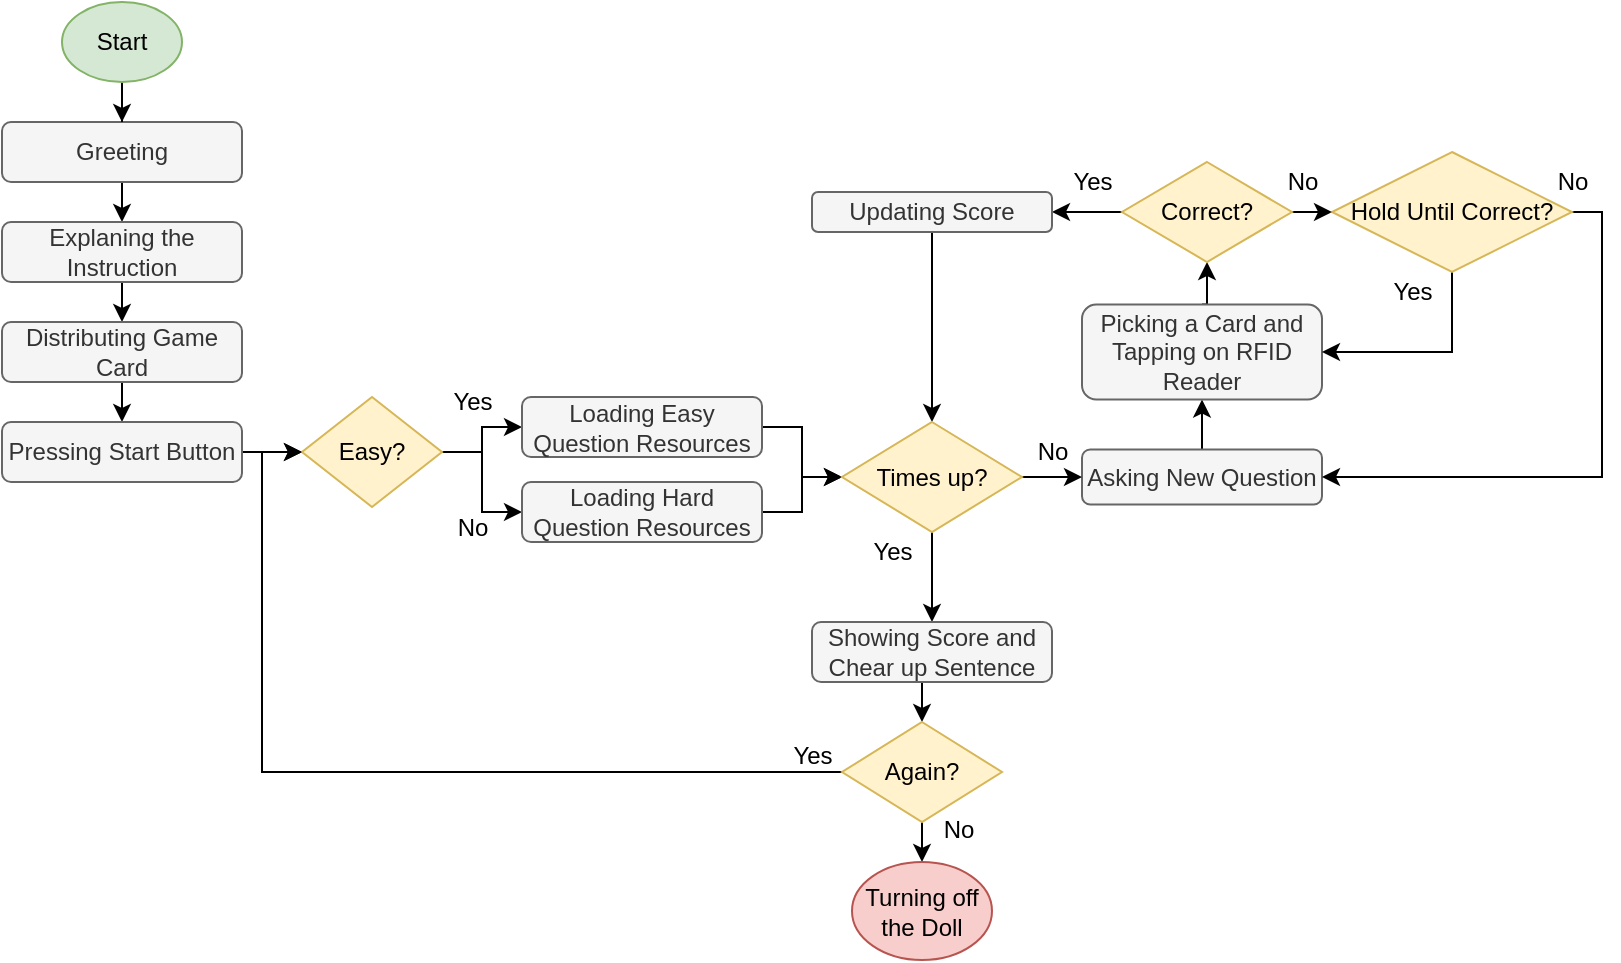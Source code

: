 <mxfile version="14.2.4" type="device"><diagram id="C5RBs43oDa-KdzZeNtuy" name="Page-1"><mxGraphModel dx="865" dy="490" grid="0" gridSize="10" guides="1" tooltips="1" connect="1" arrows="1" fold="1" page="1" pageScale="1" pageWidth="827" pageHeight="1169" math="0" shadow="0"><root><mxCell id="WIyWlLk6GJQsqaUBKTNV-0"/><mxCell id="WIyWlLk6GJQsqaUBKTNV-1" parent="WIyWlLk6GJQsqaUBKTNV-0"/><mxCell id="tJlLw0iKL0DZYA-keDfa-3" style="edgeStyle=orthogonalEdgeStyle;rounded=0;orthogonalLoop=1;jettySize=auto;html=1;exitX=0.5;exitY=1;exitDx=0;exitDy=0;entryX=0.5;entryY=0;entryDx=0;entryDy=0;fillColor=#f5f5f5;" parent="WIyWlLk6GJQsqaUBKTNV-1" source="tJlLw0iKL0DZYA-keDfa-1" target="tJlLw0iKL0DZYA-keDfa-2" edge="1"><mxGeometry relative="1" as="geometry"/></mxCell><mxCell id="tJlLw0iKL0DZYA-keDfa-1" value="Greeting" style="rounded=1;whiteSpace=wrap;html=1;fillColor=#f5f5f5;strokeColor=#666666;fontColor=#333333;" parent="WIyWlLk6GJQsqaUBKTNV-1" vertex="1"><mxGeometry x="20" y="70" width="120" height="30" as="geometry"/></mxCell><mxCell id="tJlLw0iKL0DZYA-keDfa-5" style="edgeStyle=orthogonalEdgeStyle;rounded=0;orthogonalLoop=1;jettySize=auto;html=1;exitX=0.5;exitY=1;exitDx=0;exitDy=0;entryX=0.5;entryY=0;entryDx=0;entryDy=0;fillColor=#f5f5f5;" parent="WIyWlLk6GJQsqaUBKTNV-1" source="tJlLw0iKL0DZYA-keDfa-2" target="tJlLw0iKL0DZYA-keDfa-4" edge="1"><mxGeometry relative="1" as="geometry"/></mxCell><mxCell id="tJlLw0iKL0DZYA-keDfa-2" value="Explaning the Instruction" style="rounded=1;whiteSpace=wrap;html=1;fillColor=#f5f5f5;strokeColor=#666666;fontColor=#333333;" parent="WIyWlLk6GJQsqaUBKTNV-1" vertex="1"><mxGeometry x="20" y="120" width="120" height="30" as="geometry"/></mxCell><mxCell id="tJlLw0iKL0DZYA-keDfa-7" style="edgeStyle=orthogonalEdgeStyle;rounded=0;orthogonalLoop=1;jettySize=auto;html=1;exitX=0.5;exitY=1;exitDx=0;exitDy=0;entryX=0.5;entryY=0;entryDx=0;entryDy=0;fillColor=#f5f5f5;" parent="WIyWlLk6GJQsqaUBKTNV-1" source="tJlLw0iKL0DZYA-keDfa-4" target="tJlLw0iKL0DZYA-keDfa-6" edge="1"><mxGeometry relative="1" as="geometry"/></mxCell><mxCell id="tJlLw0iKL0DZYA-keDfa-4" value="Distributing Game Card" style="rounded=1;whiteSpace=wrap;html=1;fillColor=#f5f5f5;strokeColor=#666666;fontColor=#333333;" parent="WIyWlLk6GJQsqaUBKTNV-1" vertex="1"><mxGeometry x="20" y="170" width="120" height="30" as="geometry"/></mxCell><mxCell id="tJlLw0iKL0DZYA-keDfa-11" style="edgeStyle=orthogonalEdgeStyle;rounded=0;orthogonalLoop=1;jettySize=auto;html=1;exitX=1;exitY=0.5;exitDx=0;exitDy=0;entryX=0;entryY=0.5;entryDx=0;entryDy=0;" parent="WIyWlLk6GJQsqaUBKTNV-1" source="tJlLw0iKL0DZYA-keDfa-6" target="tJlLw0iKL0DZYA-keDfa-10" edge="1"><mxGeometry relative="1" as="geometry"/></mxCell><mxCell id="tJlLw0iKL0DZYA-keDfa-6" value="Pressing Start Button" style="rounded=1;whiteSpace=wrap;html=1;fillColor=#f5f5f5;strokeColor=#666666;fontColor=#333333;" parent="WIyWlLk6GJQsqaUBKTNV-1" vertex="1"><mxGeometry x="20" y="220" width="120" height="30" as="geometry"/></mxCell><mxCell id="tJlLw0iKL0DZYA-keDfa-14" style="edgeStyle=orthogonalEdgeStyle;rounded=0;orthogonalLoop=1;jettySize=auto;html=1;exitX=1;exitY=0.5;exitDx=0;exitDy=0;entryX=0;entryY=0.5;entryDx=0;entryDy=0;" parent="WIyWlLk6GJQsqaUBKTNV-1" source="tJlLw0iKL0DZYA-keDfa-10" target="tJlLw0iKL0DZYA-keDfa-12" edge="1"><mxGeometry relative="1" as="geometry"/></mxCell><mxCell id="tJlLw0iKL0DZYA-keDfa-15" style="edgeStyle=orthogonalEdgeStyle;rounded=0;orthogonalLoop=1;jettySize=auto;html=1;exitX=1;exitY=0.5;exitDx=0;exitDy=0;entryX=0;entryY=0.5;entryDx=0;entryDy=0;" parent="WIyWlLk6GJQsqaUBKTNV-1" source="tJlLw0iKL0DZYA-keDfa-10" target="tJlLw0iKL0DZYA-keDfa-13" edge="1"><mxGeometry relative="1" as="geometry"/></mxCell><mxCell id="tJlLw0iKL0DZYA-keDfa-10" value="&lt;span&gt;Easy?&lt;/span&gt;" style="rhombus;whiteSpace=wrap;html=1;fillColor=#fff2cc;strokeColor=#d6b656;" parent="WIyWlLk6GJQsqaUBKTNV-1" vertex="1"><mxGeometry x="170" y="207.5" width="70" height="55" as="geometry"/></mxCell><mxCell id="tJlLw0iKL0DZYA-keDfa-43" style="edgeStyle=orthogonalEdgeStyle;rounded=0;orthogonalLoop=1;jettySize=auto;html=1;exitX=1;exitY=0.5;exitDx=0;exitDy=0;entryX=0;entryY=0.5;entryDx=0;entryDy=0;" parent="WIyWlLk6GJQsqaUBKTNV-1" source="tJlLw0iKL0DZYA-keDfa-12" target="tJlLw0iKL0DZYA-keDfa-42" edge="1"><mxGeometry relative="1" as="geometry"/></mxCell><mxCell id="tJlLw0iKL0DZYA-keDfa-12" value="Loading Easy Question Resources" style="rounded=1;whiteSpace=wrap;html=1;fillColor=#f5f5f5;strokeColor=#666666;fontColor=#333333;" parent="WIyWlLk6GJQsqaUBKTNV-1" vertex="1"><mxGeometry x="280" y="207.5" width="120" height="30" as="geometry"/></mxCell><mxCell id="tJlLw0iKL0DZYA-keDfa-44" style="edgeStyle=orthogonalEdgeStyle;rounded=0;orthogonalLoop=1;jettySize=auto;html=1;exitX=1;exitY=0.5;exitDx=0;exitDy=0;entryX=0;entryY=0.5;entryDx=0;entryDy=0;" parent="WIyWlLk6GJQsqaUBKTNV-1" source="tJlLw0iKL0DZYA-keDfa-13" target="tJlLw0iKL0DZYA-keDfa-42" edge="1"><mxGeometry relative="1" as="geometry"><mxPoint x="110" y="840" as="targetPoint"/></mxGeometry></mxCell><mxCell id="tJlLw0iKL0DZYA-keDfa-13" value="Loading Hard Question Resources" style="rounded=1;whiteSpace=wrap;html=1;fillColor=#f5f5f5;strokeColor=#666666;fontColor=#333333;" parent="WIyWlLk6GJQsqaUBKTNV-1" vertex="1"><mxGeometry x="280" y="250" width="120" height="30" as="geometry"/></mxCell><mxCell id="tJlLw0iKL0DZYA-keDfa-20" style="edgeStyle=orthogonalEdgeStyle;rounded=0;orthogonalLoop=1;jettySize=auto;html=1;" parent="WIyWlLk6GJQsqaUBKTNV-1" source="tJlLw0iKL0DZYA-keDfa-16" target="tJlLw0iKL0DZYA-keDfa-19" edge="1"><mxGeometry relative="1" as="geometry"/></mxCell><mxCell id="tJlLw0iKL0DZYA-keDfa-16" value="Asking New Question" style="rounded=1;whiteSpace=wrap;html=1;fillColor=#f5f5f5;strokeColor=#666666;fontColor=#333333;" parent="WIyWlLk6GJQsqaUBKTNV-1" vertex="1"><mxGeometry x="560" y="233.75" width="120" height="27.5" as="geometry"/></mxCell><mxCell id="tJlLw0iKL0DZYA-keDfa-66" style="edgeStyle=orthogonalEdgeStyle;rounded=0;orthogonalLoop=1;jettySize=auto;html=1;exitX=0.5;exitY=0;exitDx=0;exitDy=0;entryX=0.5;entryY=1;entryDx=0;entryDy=0;" parent="WIyWlLk6GJQsqaUBKTNV-1" source="tJlLw0iKL0DZYA-keDfa-19" target="tJlLw0iKL0DZYA-keDfa-23" edge="1"><mxGeometry relative="1" as="geometry"/></mxCell><mxCell id="tJlLw0iKL0DZYA-keDfa-19" value="Picking a Card and Tapping on RFID Reader" style="rounded=1;whiteSpace=wrap;html=1;fillColor=#f5f5f5;strokeColor=#666666;fontColor=#333333;" parent="WIyWlLk6GJQsqaUBKTNV-1" vertex="1"><mxGeometry x="560" y="161.25" width="120" height="47.5" as="geometry"/></mxCell><mxCell id="tJlLw0iKL0DZYA-keDfa-73" style="edgeStyle=orthogonalEdgeStyle;rounded=0;orthogonalLoop=1;jettySize=auto;html=1;exitX=0;exitY=0.5;exitDx=0;exitDy=0;entryX=1;entryY=0.5;entryDx=0;entryDy=0;" parent="WIyWlLk6GJQsqaUBKTNV-1" source="tJlLw0iKL0DZYA-keDfa-23" target="tJlLw0iKL0DZYA-keDfa-25" edge="1"><mxGeometry relative="1" as="geometry"/></mxCell><mxCell id="tJlLw0iKL0DZYA-keDfa-76" style="edgeStyle=orthogonalEdgeStyle;rounded=0;orthogonalLoop=1;jettySize=auto;html=1;exitX=1;exitY=0.5;exitDx=0;exitDy=0;" parent="WIyWlLk6GJQsqaUBKTNV-1" source="tJlLw0iKL0DZYA-keDfa-23" target="tJlLw0iKL0DZYA-keDfa-34" edge="1"><mxGeometry relative="1" as="geometry"/></mxCell><mxCell id="tJlLw0iKL0DZYA-keDfa-23" value="Correct?" style="rhombus;whiteSpace=wrap;html=1;fillColor=#fff2cc;strokeColor=#d6b656;" parent="WIyWlLk6GJQsqaUBKTNV-1" vertex="1"><mxGeometry x="580" y="90" width="85" height="50" as="geometry"/></mxCell><mxCell id="tJlLw0iKL0DZYA-keDfa-74" style="edgeStyle=orthogonalEdgeStyle;rounded=0;orthogonalLoop=1;jettySize=auto;html=1;exitX=0.5;exitY=1;exitDx=0;exitDy=0;entryX=0.5;entryY=0;entryDx=0;entryDy=0;" parent="WIyWlLk6GJQsqaUBKTNV-1" source="tJlLw0iKL0DZYA-keDfa-25" target="tJlLw0iKL0DZYA-keDfa-42" edge="1"><mxGeometry relative="1" as="geometry"/></mxCell><mxCell id="tJlLw0iKL0DZYA-keDfa-25" value="Updating Score" style="rounded=1;whiteSpace=wrap;html=1;fillColor=#f5f5f5;strokeColor=#666666;fontColor=#333333;" parent="WIyWlLk6GJQsqaUBKTNV-1" vertex="1"><mxGeometry x="425" y="105" width="120" height="20" as="geometry"/></mxCell><mxCell id="tJlLw0iKL0DZYA-keDfa-45" style="edgeStyle=orthogonalEdgeStyle;rounded=0;orthogonalLoop=1;jettySize=auto;html=1;exitX=1;exitY=0.5;exitDx=0;exitDy=0;entryX=0;entryY=0.5;entryDx=0;entryDy=0;" parent="WIyWlLk6GJQsqaUBKTNV-1" source="tJlLw0iKL0DZYA-keDfa-42" target="tJlLw0iKL0DZYA-keDfa-16" edge="1"><mxGeometry relative="1" as="geometry"/></mxCell><mxCell id="tJlLw0iKL0DZYA-keDfa-50" style="edgeStyle=orthogonalEdgeStyle;rounded=0;orthogonalLoop=1;jettySize=auto;html=1;exitX=0.5;exitY=1;exitDx=0;exitDy=0;" parent="WIyWlLk6GJQsqaUBKTNV-1" source="tJlLw0iKL0DZYA-keDfa-42" target="tJlLw0iKL0DZYA-keDfa-49" edge="1"><mxGeometry relative="1" as="geometry"/></mxCell><mxCell id="tJlLw0iKL0DZYA-keDfa-42" value="Times up?" style="rhombus;whiteSpace=wrap;html=1;fillColor=#fff2cc;strokeColor=#d6b656;" parent="WIyWlLk6GJQsqaUBKTNV-1" vertex="1"><mxGeometry x="440" y="220" width="90" height="55" as="geometry"/></mxCell><mxCell id="tJlLw0iKL0DZYA-keDfa-78" style="edgeStyle=orthogonalEdgeStyle;rounded=0;orthogonalLoop=1;jettySize=auto;html=1;exitX=0.5;exitY=1;exitDx=0;exitDy=0;entryX=1;entryY=0.5;entryDx=0;entryDy=0;" parent="WIyWlLk6GJQsqaUBKTNV-1" source="tJlLw0iKL0DZYA-keDfa-34" target="tJlLw0iKL0DZYA-keDfa-19" edge="1"><mxGeometry relative="1" as="geometry"/></mxCell><mxCell id="tJlLw0iKL0DZYA-keDfa-80" style="edgeStyle=orthogonalEdgeStyle;rounded=0;orthogonalLoop=1;jettySize=auto;html=1;exitX=1;exitY=0.5;exitDx=0;exitDy=0;entryX=1;entryY=0.5;entryDx=0;entryDy=0;" parent="WIyWlLk6GJQsqaUBKTNV-1" source="tJlLw0iKL0DZYA-keDfa-34" target="tJlLw0iKL0DZYA-keDfa-16" edge="1"><mxGeometry relative="1" as="geometry"><Array as="points"><mxPoint x="820" y="115"/><mxPoint x="820" y="248"/></Array></mxGeometry></mxCell><mxCell id="tJlLw0iKL0DZYA-keDfa-34" value="&lt;span&gt;Hold Until Correct?&lt;/span&gt;" style="rhombus;whiteSpace=wrap;html=1;fillColor=#fff2cc;strokeColor=#d6b656;" parent="WIyWlLk6GJQsqaUBKTNV-1" vertex="1"><mxGeometry x="685" y="85" width="120" height="60" as="geometry"/></mxCell><mxCell id="tJlLw0iKL0DZYA-keDfa-52" style="edgeStyle=orthogonalEdgeStyle;rounded=0;orthogonalLoop=1;jettySize=auto;html=1;exitX=0.5;exitY=1;exitDx=0;exitDy=0;entryX=0.5;entryY=0;entryDx=0;entryDy=0;" parent="WIyWlLk6GJQsqaUBKTNV-1" source="tJlLw0iKL0DZYA-keDfa-49" target="tJlLw0iKL0DZYA-keDfa-51" edge="1"><mxGeometry relative="1" as="geometry"/></mxCell><mxCell id="tJlLw0iKL0DZYA-keDfa-49" value="Showing Score and Chear up Sentence" style="rounded=1;whiteSpace=wrap;html=1;fillColor=#f5f5f5;strokeColor=#666666;fontColor=#333333;" parent="WIyWlLk6GJQsqaUBKTNV-1" vertex="1"><mxGeometry x="425" y="320" width="120" height="30" as="geometry"/></mxCell><mxCell id="tJlLw0iKL0DZYA-keDfa-55" style="edgeStyle=orthogonalEdgeStyle;rounded=0;orthogonalLoop=1;jettySize=auto;html=1;exitX=0.5;exitY=1;exitDx=0;exitDy=0;entryX=0.5;entryY=0;entryDx=0;entryDy=0;" parent="WIyWlLk6GJQsqaUBKTNV-1" source="tJlLw0iKL0DZYA-keDfa-51" target="tJlLw0iKL0DZYA-keDfa-54" edge="1"><mxGeometry relative="1" as="geometry"/></mxCell><mxCell id="tJlLw0iKL0DZYA-keDfa-63" style="edgeStyle=orthogonalEdgeStyle;rounded=0;orthogonalLoop=1;jettySize=auto;html=1;exitX=0;exitY=0.5;exitDx=0;exitDy=0;entryX=0;entryY=0.5;entryDx=0;entryDy=0;" parent="WIyWlLk6GJQsqaUBKTNV-1" source="tJlLw0iKL0DZYA-keDfa-51" target="tJlLw0iKL0DZYA-keDfa-10" edge="1"><mxGeometry relative="1" as="geometry"/></mxCell><mxCell id="tJlLw0iKL0DZYA-keDfa-51" value="Again?" style="rhombus;whiteSpace=wrap;html=1;fillColor=#fff2cc;strokeColor=#d6b656;" parent="WIyWlLk6GJQsqaUBKTNV-1" vertex="1"><mxGeometry x="440" y="370" width="80" height="50" as="geometry"/></mxCell><mxCell id="tJlLw0iKL0DZYA-keDfa-54" value="Turning off the Doll" style="ellipse;whiteSpace=wrap;html=1;fillColor=#f8cecc;strokeColor=#b85450;" parent="WIyWlLk6GJQsqaUBKTNV-1" vertex="1"><mxGeometry x="445" y="440" width="70" height="49" as="geometry"/></mxCell><mxCell id="tJlLw0iKL0DZYA-keDfa-59" style="edgeStyle=orthogonalEdgeStyle;rounded=0;orthogonalLoop=1;jettySize=auto;html=1;fillColor=#00FFFF;" parent="WIyWlLk6GJQsqaUBKTNV-1" source="tJlLw0iKL0DZYA-keDfa-58" target="tJlLw0iKL0DZYA-keDfa-1" edge="1"><mxGeometry relative="1" as="geometry"/></mxCell><mxCell id="tJlLw0iKL0DZYA-keDfa-58" value="Start" style="ellipse;whiteSpace=wrap;html=1;fillColor=#d5e8d4;strokeColor=#82b366;" parent="WIyWlLk6GJQsqaUBKTNV-1" vertex="1"><mxGeometry x="50" y="10" width="60" height="40" as="geometry"/></mxCell><mxCell id="tJlLw0iKL0DZYA-keDfa-68" value="Yes" style="text;html=1;align=center;verticalAlign=middle;resizable=0;points=[];autosize=1;" parent="WIyWlLk6GJQsqaUBKTNV-1" vertex="1"><mxGeometry x="240" y="200" width="30" height="20" as="geometry"/></mxCell><mxCell id="tJlLw0iKL0DZYA-keDfa-69" value="No" style="text;html=1;align=center;verticalAlign=middle;resizable=0;points=[];autosize=1;" parent="WIyWlLk6GJQsqaUBKTNV-1" vertex="1"><mxGeometry x="240" y="262.5" width="30" height="20" as="geometry"/></mxCell><mxCell id="tJlLw0iKL0DZYA-keDfa-70" value="Yes" style="text;html=1;align=center;verticalAlign=middle;resizable=0;points=[];autosize=1;" parent="WIyWlLk6GJQsqaUBKTNV-1" vertex="1"><mxGeometry x="450" y="275" width="30" height="20" as="geometry"/></mxCell><mxCell id="tJlLw0iKL0DZYA-keDfa-71" value="No" style="text;html=1;align=center;verticalAlign=middle;resizable=0;points=[];autosize=1;" parent="WIyWlLk6GJQsqaUBKTNV-1" vertex="1"><mxGeometry x="530" y="225" width="30" height="20" as="geometry"/></mxCell><mxCell id="tJlLw0iKL0DZYA-keDfa-72" value="Yes" style="text;html=1;align=center;verticalAlign=middle;resizable=0;points=[];autosize=1;" parent="WIyWlLk6GJQsqaUBKTNV-1" vertex="1"><mxGeometry x="550" y="90" width="30" height="20" as="geometry"/></mxCell><mxCell id="tJlLw0iKL0DZYA-keDfa-77" value="No" style="text;html=1;align=center;verticalAlign=middle;resizable=0;points=[];autosize=1;" parent="WIyWlLk6GJQsqaUBKTNV-1" vertex="1"><mxGeometry x="655" y="90" width="30" height="20" as="geometry"/></mxCell><mxCell id="tJlLw0iKL0DZYA-keDfa-79" value="Yes" style="text;html=1;align=center;verticalAlign=middle;resizable=0;points=[];autosize=1;" parent="WIyWlLk6GJQsqaUBKTNV-1" vertex="1"><mxGeometry x="710" y="145" width="30" height="20" as="geometry"/></mxCell><mxCell id="tJlLw0iKL0DZYA-keDfa-81" value="No" style="text;html=1;align=center;verticalAlign=middle;resizable=0;points=[];autosize=1;" parent="WIyWlLk6GJQsqaUBKTNV-1" vertex="1"><mxGeometry x="790" y="90" width="30" height="20" as="geometry"/></mxCell><mxCell id="Ri2hQNy-G7W1p_gvq_NO-0" value="Yes" style="text;html=1;align=center;verticalAlign=middle;resizable=0;points=[];autosize=1;" vertex="1" parent="WIyWlLk6GJQsqaUBKTNV-1"><mxGeometry x="410" y="377" width="30" height="20" as="geometry"/></mxCell><mxCell id="Ri2hQNy-G7W1p_gvq_NO-1" value="No" style="text;html=1;align=center;verticalAlign=middle;resizable=0;points=[];autosize=1;" vertex="1" parent="WIyWlLk6GJQsqaUBKTNV-1"><mxGeometry x="483" y="414" width="30" height="20" as="geometry"/></mxCell></root></mxGraphModel></diagram></mxfile>